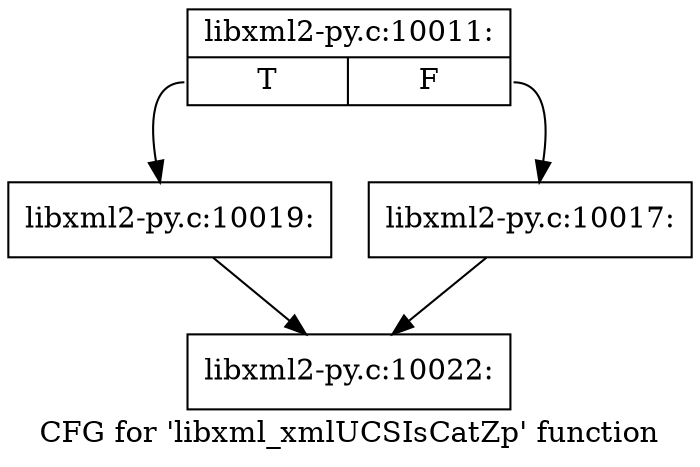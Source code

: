 digraph "CFG for 'libxml_xmlUCSIsCatZp' function" {
	label="CFG for 'libxml_xmlUCSIsCatZp' function";

	Node0x458c970 [shape=record,label="{libxml2-py.c:10011:|{<s0>T|<s1>F}}"];
	Node0x458c970:s0 -> Node0x458f820;
	Node0x458c970:s1 -> Node0x458f7d0;
	Node0x458f7d0 [shape=record,label="{libxml2-py.c:10017:}"];
	Node0x458f7d0 -> Node0x458e430;
	Node0x458f820 [shape=record,label="{libxml2-py.c:10019:}"];
	Node0x458f820 -> Node0x458e430;
	Node0x458e430 [shape=record,label="{libxml2-py.c:10022:}"];
}
